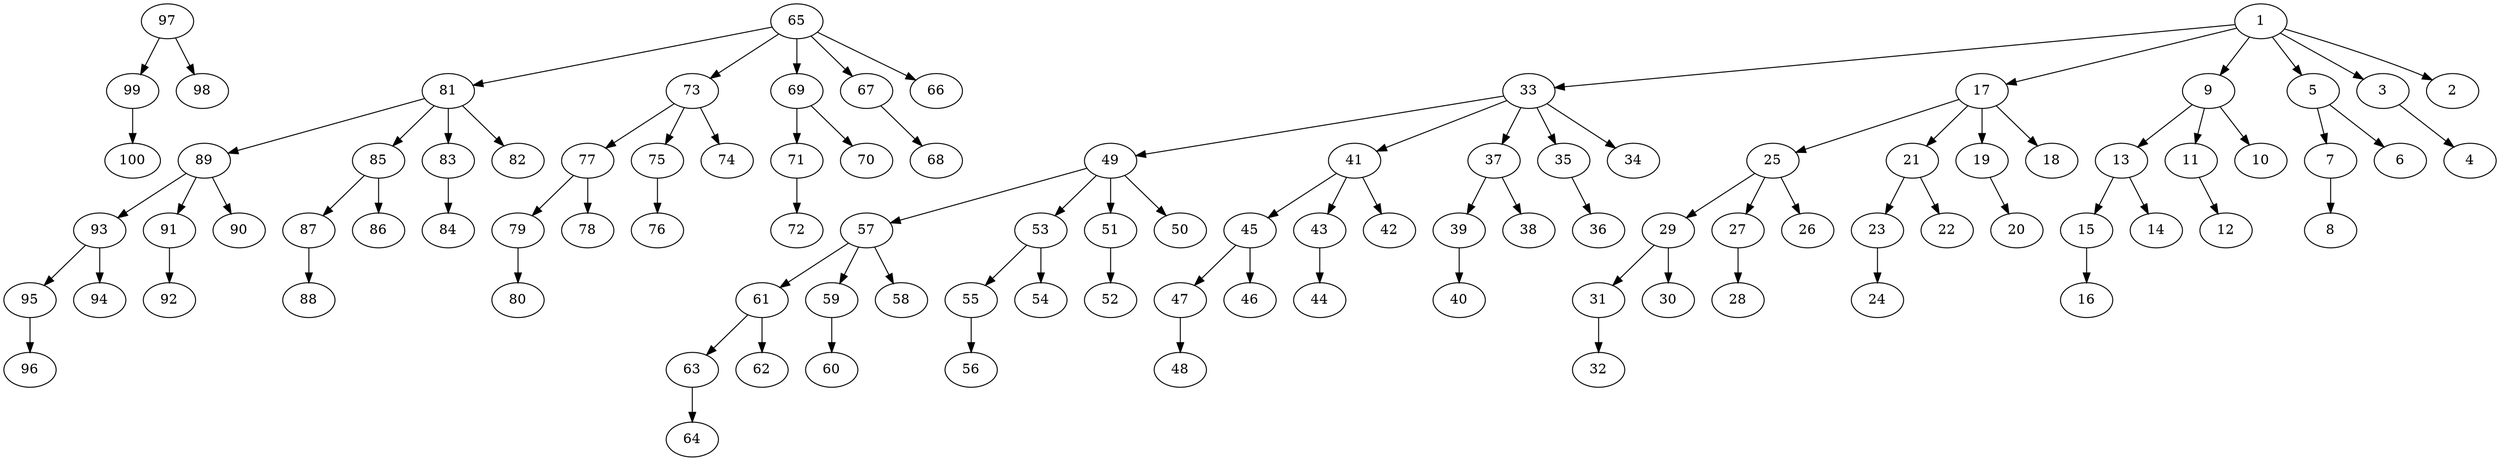 digraph {
97
97->99
99->100
97->98
65
65->81
81->89
89->93
93->95
95->96
93->94
89->91
91->92
89->90
81->85
85->87
87->88
85->86
81->83
83->84
81->82
65->73
73->77
77->79
79->80
77->78
73->75
75->76
73->74
65->69
69->71
71->72
69->70
65->67
67->68
65->66
1
1->33
33->49
49->57
57->61
61->63
63->64
61->62
57->59
59->60
57->58
49->53
53->55
55->56
53->54
49->51
51->52
49->50
33->41
41->45
45->47
47->48
45->46
41->43
43->44
41->42
33->37
37->39
39->40
37->38
33->35
35->36
33->34
1->17
17->25
25->29
29->31
31->32
29->30
25->27
27->28
25->26
17->21
21->23
23->24
21->22
17->19
19->20
17->18
1->9
9->13
13->15
15->16
13->14
9->11
11->12
9->10
1->5
5->7
7->8
5->6
1->3
3->4
1->2
 }
